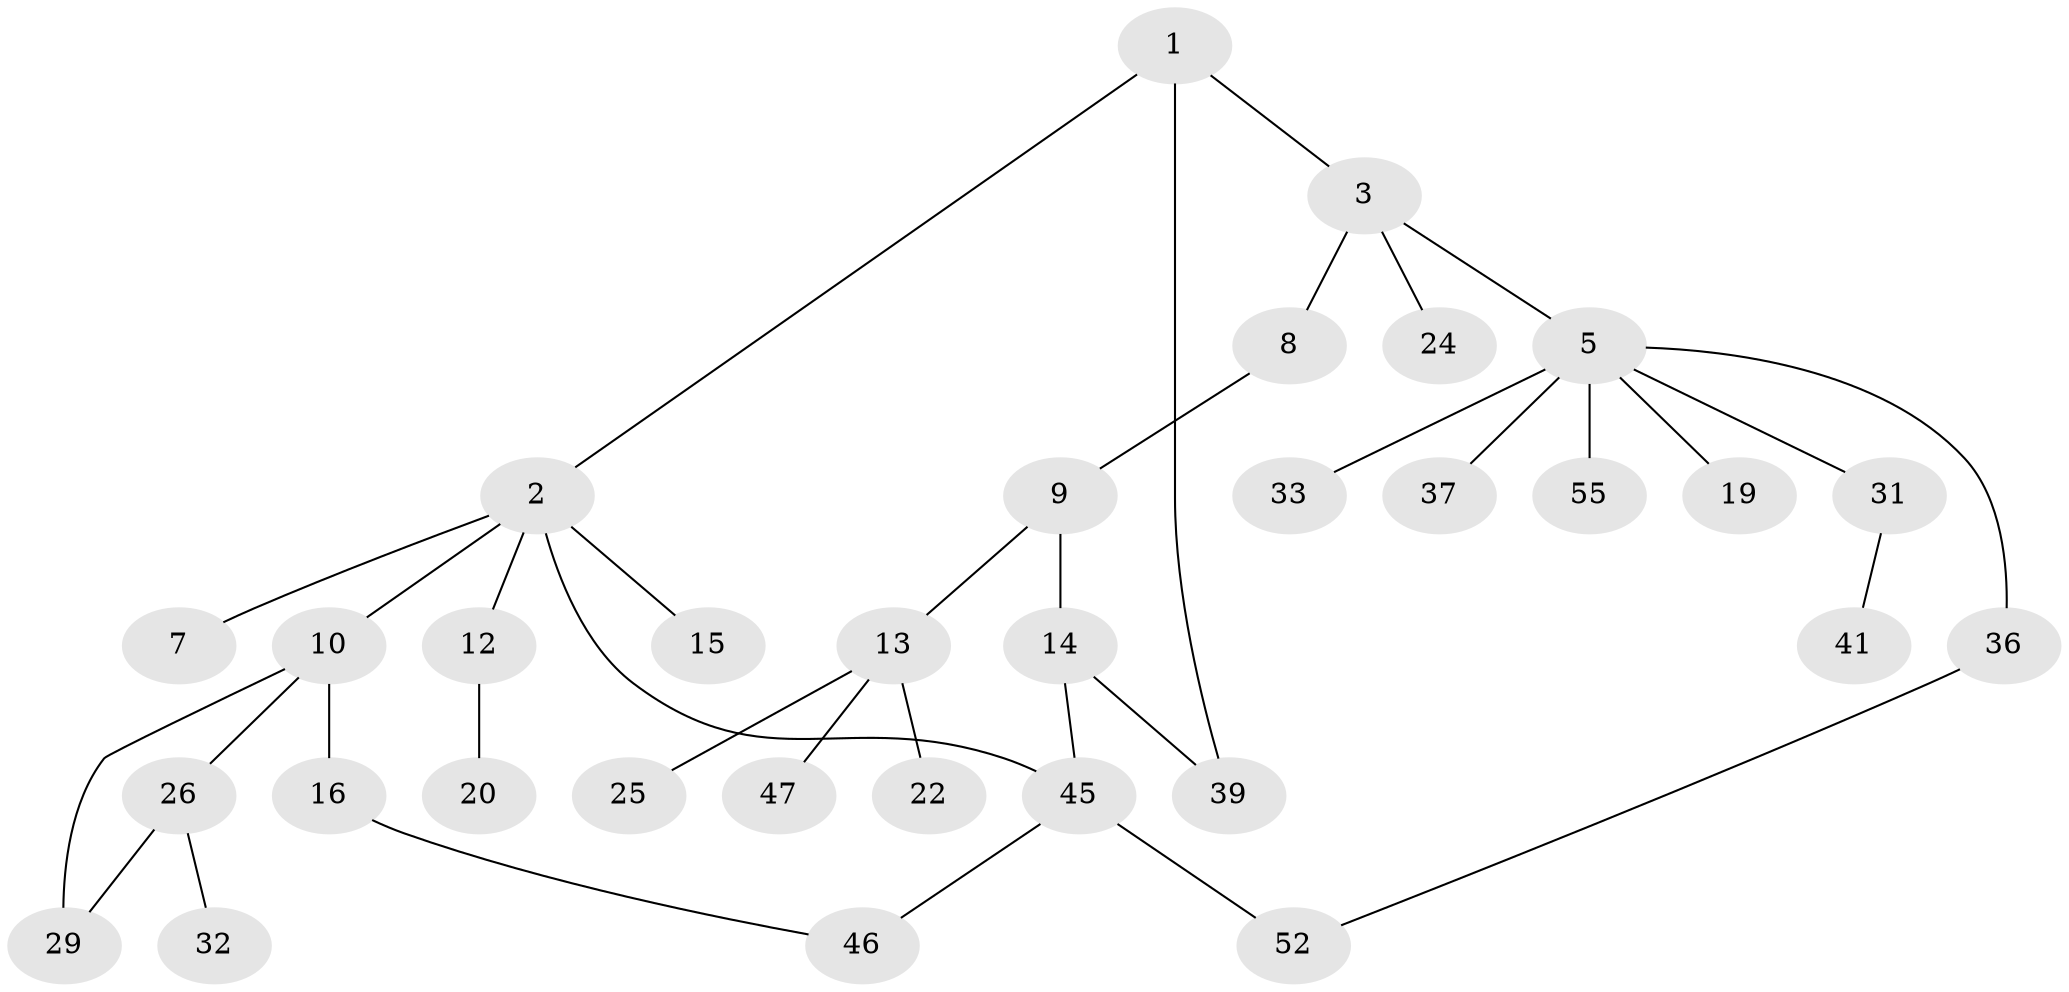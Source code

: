 // Generated by graph-tools (version 1.1) at 2025/23/03/03/25 07:23:33]
// undirected, 32 vertices, 36 edges
graph export_dot {
graph [start="1"]
  node [color=gray90,style=filled];
  1 [super="+42"];
  2 [super="+4"];
  3 [super="+6"];
  5 [super="+23"];
  7 [super="+44"];
  8 [super="+17"];
  9 [super="+11"];
  10 [super="+35"];
  12 [super="+21"];
  13 [super="+18"];
  14 [super="+40"];
  15 [super="+38"];
  16 [super="+43"];
  19;
  20 [super="+27"];
  22 [super="+28"];
  24 [super="+50"];
  25 [super="+30"];
  26 [super="+54"];
  29 [super="+48"];
  31 [super="+34"];
  32;
  33;
  36 [super="+51"];
  37;
  39 [super="+53"];
  41;
  45 [super="+49"];
  46;
  47;
  52;
  55;
  1 -- 2;
  1 -- 3;
  1 -- 39;
  2 -- 10;
  2 -- 12;
  2 -- 15;
  2 -- 7;
  2 -- 45;
  3 -- 5;
  3 -- 24;
  3 -- 8;
  5 -- 19;
  5 -- 31;
  5 -- 33;
  5 -- 36;
  5 -- 37;
  5 -- 55;
  8 -- 9;
  9 -- 13;
  9 -- 14;
  10 -- 16;
  10 -- 26;
  10 -- 29;
  12 -- 20 [weight=2];
  13 -- 22;
  13 -- 25;
  13 -- 47;
  14 -- 39;
  14 -- 45;
  16 -- 46;
  26 -- 32;
  26 -- 29;
  31 -- 41;
  36 -- 52;
  45 -- 46;
  45 -- 52;
}
